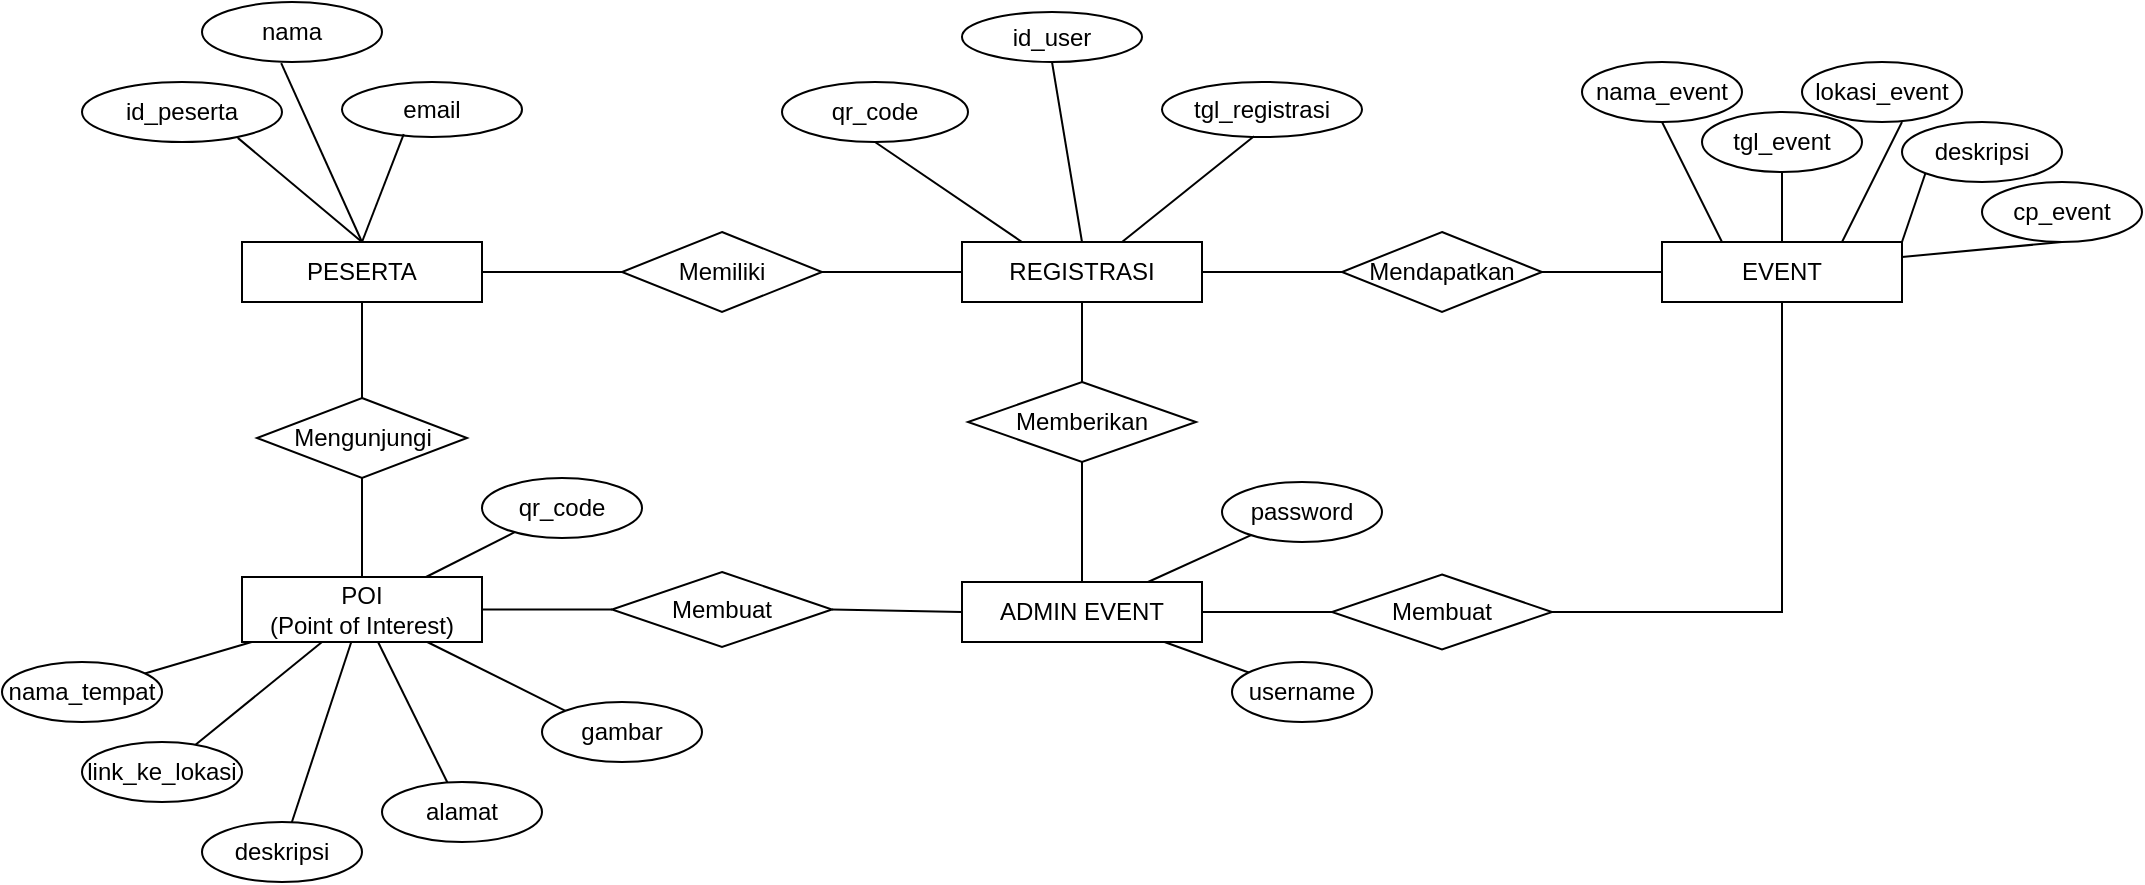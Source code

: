 <mxfile version="28.0.7">
  <diagram name="Page-1" id="OKyLxdBVDZKnVGsT_s5w">
    <mxGraphModel dx="868" dy="539" grid="1" gridSize="10" guides="1" tooltips="1" connect="1" arrows="1" fold="1" page="1" pageScale="1" pageWidth="850" pageHeight="1100" math="0" shadow="0">
      <root>
        <mxCell id="0" />
        <mxCell id="1" parent="0" />
        <mxCell id="aQkHbzhZn3qy7GX3IeXV-1" value="PESERTA" style="rounded=0;whiteSpace=wrap;html=1;" vertex="1" parent="1">
          <mxGeometry x="130" y="260" width="120" height="30" as="geometry" />
        </mxCell>
        <mxCell id="aQkHbzhZn3qy7GX3IeXV-2" value="Memiliki" style="rhombus;whiteSpace=wrap;html=1;" vertex="1" parent="1">
          <mxGeometry x="320" y="255" width="100" height="40" as="geometry" />
        </mxCell>
        <mxCell id="aQkHbzhZn3qy7GX3IeXV-3" value="REGISTRASI" style="rounded=0;whiteSpace=wrap;html=1;" vertex="1" parent="1">
          <mxGeometry x="490" y="260" width="120" height="30" as="geometry" />
        </mxCell>
        <mxCell id="aQkHbzhZn3qy7GX3IeXV-4" value="" style="endArrow=none;html=1;rounded=0;entryX=0;entryY=0.5;entryDx=0;entryDy=0;exitX=1;exitY=0.5;exitDx=0;exitDy=0;" edge="1" parent="1" target="aQkHbzhZn3qy7GX3IeXV-2" source="aQkHbzhZn3qy7GX3IeXV-1">
          <mxGeometry width="50" height="50" relative="1" as="geometry">
            <mxPoint x="250" y="290" as="sourcePoint" />
            <mxPoint x="300" y="240" as="targetPoint" />
          </mxGeometry>
        </mxCell>
        <mxCell id="aQkHbzhZn3qy7GX3IeXV-5" value="id_peserta" style="ellipse;whiteSpace=wrap;html=1;" vertex="1" parent="1">
          <mxGeometry x="50" y="180" width="100" height="30" as="geometry" />
        </mxCell>
        <mxCell id="aQkHbzhZn3qy7GX3IeXV-6" value="nama" style="ellipse;whiteSpace=wrap;html=1;" vertex="1" parent="1">
          <mxGeometry x="110" y="140" width="90" height="30" as="geometry" />
        </mxCell>
        <mxCell id="aQkHbzhZn3qy7GX3IeXV-7" value="email" style="ellipse;whiteSpace=wrap;html=1;" vertex="1" parent="1">
          <mxGeometry x="180" y="180" width="90" height="27.5" as="geometry" />
        </mxCell>
        <mxCell id="aQkHbzhZn3qy7GX3IeXV-8" value="" style="endArrow=none;html=1;rounded=0;exitX=0.5;exitY=0;exitDx=0;exitDy=0;entryX=0.779;entryY=0.931;entryDx=0;entryDy=0;entryPerimeter=0;" edge="1" parent="1" source="aQkHbzhZn3qy7GX3IeXV-1" target="aQkHbzhZn3qy7GX3IeXV-5">
          <mxGeometry width="50" height="50" relative="1" as="geometry">
            <mxPoint x="80" y="270" as="sourcePoint" />
            <mxPoint x="130" y="220" as="targetPoint" />
          </mxGeometry>
        </mxCell>
        <mxCell id="aQkHbzhZn3qy7GX3IeXV-9" value="" style="endArrow=none;html=1;rounded=0;exitX=0.5;exitY=0;exitDx=0;exitDy=0;entryX=0.44;entryY=1.019;entryDx=0;entryDy=0;entryPerimeter=0;" edge="1" parent="1" source="aQkHbzhZn3qy7GX3IeXV-1" target="aQkHbzhZn3qy7GX3IeXV-6">
          <mxGeometry width="50" height="50" relative="1" as="geometry">
            <mxPoint x="150" y="260" as="sourcePoint" />
            <mxPoint x="200" y="210" as="targetPoint" />
          </mxGeometry>
        </mxCell>
        <mxCell id="aQkHbzhZn3qy7GX3IeXV-10" value="" style="endArrow=none;html=1;rounded=0;entryX=0.343;entryY=0.946;entryDx=0;entryDy=0;entryPerimeter=0;" edge="1" parent="1" target="aQkHbzhZn3qy7GX3IeXV-7">
          <mxGeometry width="50" height="50" relative="1" as="geometry">
            <mxPoint x="190" y="260" as="sourcePoint" />
            <mxPoint x="270" y="220" as="targetPoint" />
          </mxGeometry>
        </mxCell>
        <mxCell id="aQkHbzhZn3qy7GX3IeXV-11" value="" style="endArrow=none;html=1;rounded=0;entryX=0;entryY=0.5;entryDx=0;entryDy=0;exitX=1;exitY=0.5;exitDx=0;exitDy=0;" edge="1" parent="1" target="aQkHbzhZn3qy7GX3IeXV-3" source="aQkHbzhZn3qy7GX3IeXV-2">
          <mxGeometry width="50" height="50" relative="1" as="geometry">
            <mxPoint x="420" y="290" as="sourcePoint" />
            <mxPoint x="470" y="240" as="targetPoint" />
          </mxGeometry>
        </mxCell>
        <mxCell id="aQkHbzhZn3qy7GX3IeXV-12" value="Mendapatkan" style="rhombus;whiteSpace=wrap;html=1;" vertex="1" parent="1">
          <mxGeometry x="680" y="255" width="100" height="40" as="geometry" />
        </mxCell>
        <mxCell id="aQkHbzhZn3qy7GX3IeXV-13" value="EVENT" style="rounded=0;whiteSpace=wrap;html=1;" vertex="1" parent="1">
          <mxGeometry x="840" y="260" width="120" height="30" as="geometry" />
        </mxCell>
        <mxCell id="aQkHbzhZn3qy7GX3IeXV-14" value="" style="endArrow=none;html=1;rounded=0;entryX=0;entryY=0.5;entryDx=0;entryDy=0;exitX=1;exitY=0.5;exitDx=0;exitDy=0;" edge="1" parent="1" source="aQkHbzhZn3qy7GX3IeXV-3" target="aQkHbzhZn3qy7GX3IeXV-12">
          <mxGeometry width="50" height="50" relative="1" as="geometry">
            <mxPoint x="610" y="300" as="sourcePoint" />
            <mxPoint x="660" y="250" as="targetPoint" />
          </mxGeometry>
        </mxCell>
        <mxCell id="aQkHbzhZn3qy7GX3IeXV-15" value="" style="endArrow=none;html=1;rounded=0;exitX=1;exitY=0.5;exitDx=0;exitDy=0;entryX=0;entryY=0.5;entryDx=0;entryDy=0;" edge="1" parent="1" source="aQkHbzhZn3qy7GX3IeXV-12" target="aQkHbzhZn3qy7GX3IeXV-13">
          <mxGeometry width="50" height="50" relative="1" as="geometry">
            <mxPoint x="780" y="290" as="sourcePoint" />
            <mxPoint x="840" y="290" as="targetPoint" />
          </mxGeometry>
        </mxCell>
        <mxCell id="aQkHbzhZn3qy7GX3IeXV-17" value="qr_code" style="ellipse;whiteSpace=wrap;html=1;" vertex="1" parent="1">
          <mxGeometry x="400" y="180" width="93" height="30" as="geometry" />
        </mxCell>
        <mxCell id="aQkHbzhZn3qy7GX3IeXV-18" value="id_user" style="ellipse;whiteSpace=wrap;html=1;" vertex="1" parent="1">
          <mxGeometry x="490" y="145" width="90" height="25" as="geometry" />
        </mxCell>
        <mxCell id="aQkHbzhZn3qy7GX3IeXV-19" value="tgl_registrasi" style="ellipse;whiteSpace=wrap;html=1;" vertex="1" parent="1">
          <mxGeometry x="590" y="180" width="100" height="27.5" as="geometry" />
        </mxCell>
        <mxCell id="aQkHbzhZn3qy7GX3IeXV-21" value="" style="endArrow=none;html=1;rounded=0;exitX=0.25;exitY=0;exitDx=0;exitDy=0;entryX=0.5;entryY=1;entryDx=0;entryDy=0;" edge="1" parent="1" source="aQkHbzhZn3qy7GX3IeXV-3" target="aQkHbzhZn3qy7GX3IeXV-17">
          <mxGeometry width="50" height="50" relative="1" as="geometry">
            <mxPoint x="470" y="260" as="sourcePoint" />
            <mxPoint x="520" y="210" as="targetPoint" />
          </mxGeometry>
        </mxCell>
        <mxCell id="aQkHbzhZn3qy7GX3IeXV-22" value="" style="endArrow=none;html=1;rounded=0;exitX=0.5;exitY=0;exitDx=0;exitDy=0;entryX=0.5;entryY=1;entryDx=0;entryDy=0;" edge="1" parent="1" source="aQkHbzhZn3qy7GX3IeXV-3" target="aQkHbzhZn3qy7GX3IeXV-18">
          <mxGeometry width="50" height="50" relative="1" as="geometry">
            <mxPoint x="560" y="250" as="sourcePoint" />
            <mxPoint x="570" y="230" as="targetPoint" />
          </mxGeometry>
        </mxCell>
        <mxCell id="aQkHbzhZn3qy7GX3IeXV-23" value="" style="endArrow=none;html=1;rounded=0;entryX=0.46;entryY=0.986;entryDx=0;entryDy=0;entryPerimeter=0;" edge="1" parent="1" target="aQkHbzhZn3qy7GX3IeXV-19">
          <mxGeometry width="50" height="50" relative="1" as="geometry">
            <mxPoint x="570" y="260" as="sourcePoint" />
            <mxPoint x="620" y="210" as="targetPoint" />
          </mxGeometry>
        </mxCell>
        <mxCell id="aQkHbzhZn3qy7GX3IeXV-24" value="Mengunjungi" style="rhombus;whiteSpace=wrap;html=1;" vertex="1" parent="1">
          <mxGeometry x="137.5" y="338" width="105" height="40" as="geometry" />
        </mxCell>
        <mxCell id="aQkHbzhZn3qy7GX3IeXV-68" style="edgeStyle=orthogonalEdgeStyle;rounded=0;orthogonalLoop=1;jettySize=auto;html=1;entryX=0.5;entryY=1;entryDx=0;entryDy=0;endArrow=none;endFill=0;" edge="1" parent="1" source="aQkHbzhZn3qy7GX3IeXV-25" target="aQkHbzhZn3qy7GX3IeXV-24">
          <mxGeometry relative="1" as="geometry" />
        </mxCell>
        <mxCell id="aQkHbzhZn3qy7GX3IeXV-74" style="rounded=0;orthogonalLoop=1;jettySize=auto;html=1;entryX=0;entryY=0;entryDx=0;entryDy=0;endArrow=none;endFill=0;" edge="1" parent="1" source="aQkHbzhZn3qy7GX3IeXV-25" target="aQkHbzhZn3qy7GX3IeXV-64">
          <mxGeometry relative="1" as="geometry" />
        </mxCell>
        <mxCell id="aQkHbzhZn3qy7GX3IeXV-75" style="rounded=0;orthogonalLoop=1;jettySize=auto;html=1;endArrow=none;endFill=0;" edge="1" parent="1" source="aQkHbzhZn3qy7GX3IeXV-25" target="aQkHbzhZn3qy7GX3IeXV-53">
          <mxGeometry relative="1" as="geometry" />
        </mxCell>
        <mxCell id="aQkHbzhZn3qy7GX3IeXV-76" style="rounded=0;orthogonalLoop=1;jettySize=auto;html=1;endArrow=none;endFill=0;" edge="1" parent="1" source="aQkHbzhZn3qy7GX3IeXV-25" target="aQkHbzhZn3qy7GX3IeXV-51">
          <mxGeometry relative="1" as="geometry" />
        </mxCell>
        <mxCell id="aQkHbzhZn3qy7GX3IeXV-25" value="POI&lt;div&gt;(Point of Interest)&lt;/div&gt;" style="rounded=0;whiteSpace=wrap;html=1;" vertex="1" parent="1">
          <mxGeometry x="130" y="427.5" width="120" height="32.5" as="geometry" />
        </mxCell>
        <mxCell id="aQkHbzhZn3qy7GX3IeXV-26" value="Membuat" style="rhombus;whiteSpace=wrap;html=1;" vertex="1" parent="1">
          <mxGeometry x="315" y="425" width="110" height="37.5" as="geometry" />
        </mxCell>
        <mxCell id="aQkHbzhZn3qy7GX3IeXV-67" style="edgeStyle=orthogonalEdgeStyle;rounded=0;orthogonalLoop=1;jettySize=auto;html=1;entryX=0.5;entryY=1;entryDx=0;entryDy=0;endArrow=none;endFill=0;" edge="1" parent="1" source="aQkHbzhZn3qy7GX3IeXV-27" target="aQkHbzhZn3qy7GX3IeXV-29">
          <mxGeometry relative="1" as="geometry" />
        </mxCell>
        <mxCell id="aQkHbzhZn3qy7GX3IeXV-27" value="ADMIN EVENT" style="rounded=0;whiteSpace=wrap;html=1;" vertex="1" parent="1">
          <mxGeometry x="490" y="430" width="120" height="30" as="geometry" />
        </mxCell>
        <mxCell id="aQkHbzhZn3qy7GX3IeXV-66" style="edgeStyle=orthogonalEdgeStyle;rounded=0;orthogonalLoop=1;jettySize=auto;html=1;endArrow=none;endFill=0;" edge="1" parent="1" source="aQkHbzhZn3qy7GX3IeXV-28" target="aQkHbzhZn3qy7GX3IeXV-27">
          <mxGeometry relative="1" as="geometry" />
        </mxCell>
        <mxCell id="aQkHbzhZn3qy7GX3IeXV-28" value="Membuat" style="rhombus;whiteSpace=wrap;html=1;" vertex="1" parent="1">
          <mxGeometry x="675" y="426.25" width="110" height="37.5" as="geometry" />
        </mxCell>
        <mxCell id="aQkHbzhZn3qy7GX3IeXV-29" value="Memberikan" style="rhombus;whiteSpace=wrap;html=1;" vertex="1" parent="1">
          <mxGeometry x="493" y="330" width="114" height="40" as="geometry" />
        </mxCell>
        <mxCell id="aQkHbzhZn3qy7GX3IeXV-30" value="" style="endArrow=none;html=1;rounded=0;exitX=0.5;exitY=0;exitDx=0;exitDy=0;entryX=0.5;entryY=1;entryDx=0;entryDy=0;" edge="1" parent="1" source="aQkHbzhZn3qy7GX3IeXV-24" target="aQkHbzhZn3qy7GX3IeXV-1">
          <mxGeometry width="50" height="50" relative="1" as="geometry">
            <mxPoint x="140" y="370" as="sourcePoint" />
            <mxPoint x="190" y="320" as="targetPoint" />
          </mxGeometry>
        </mxCell>
        <mxCell id="aQkHbzhZn3qy7GX3IeXV-32" value="" style="endArrow=none;html=1;rounded=0;entryX=0;entryY=0.5;entryDx=0;entryDy=0;exitX=1;exitY=0.5;exitDx=0;exitDy=0;" edge="1" parent="1" target="aQkHbzhZn3qy7GX3IeXV-26" source="aQkHbzhZn3qy7GX3IeXV-25">
          <mxGeometry width="50" height="50" relative="1" as="geometry">
            <mxPoint x="250" y="550" as="sourcePoint" />
            <mxPoint x="300" y="500" as="targetPoint" />
          </mxGeometry>
        </mxCell>
        <mxCell id="aQkHbzhZn3qy7GX3IeXV-33" value="" style="endArrow=none;html=1;rounded=0;entryX=0;entryY=0.5;entryDx=0;entryDy=0;exitX=1;exitY=0.5;exitDx=0;exitDy=0;" edge="1" parent="1" target="aQkHbzhZn3qy7GX3IeXV-27" source="aQkHbzhZn3qy7GX3IeXV-26">
          <mxGeometry width="50" height="50" relative="1" as="geometry">
            <mxPoint x="430" y="550" as="sourcePoint" />
            <mxPoint x="480" y="500" as="targetPoint" />
          </mxGeometry>
        </mxCell>
        <mxCell id="aQkHbzhZn3qy7GX3IeXV-36" value="" style="endArrow=none;html=1;rounded=0;exitX=0.5;exitY=0;exitDx=0;exitDy=0;entryX=0.5;entryY=1;entryDx=0;entryDy=0;" edge="1" parent="1" source="aQkHbzhZn3qy7GX3IeXV-29" target="aQkHbzhZn3qy7GX3IeXV-3">
          <mxGeometry width="50" height="50" relative="1" as="geometry">
            <mxPoint x="510" y="370" as="sourcePoint" />
            <mxPoint x="560" y="320" as="targetPoint" />
          </mxGeometry>
        </mxCell>
        <mxCell id="aQkHbzhZn3qy7GX3IeXV-37" value="" style="endArrow=none;html=1;rounded=0;entryX=0.5;entryY=1;entryDx=0;entryDy=0;exitX=1;exitY=0.5;exitDx=0;exitDy=0;" edge="1" parent="1" target="aQkHbzhZn3qy7GX3IeXV-13" source="aQkHbzhZn3qy7GX3IeXV-28">
          <mxGeometry width="50" height="50" relative="1" as="geometry">
            <mxPoint x="820" y="550" as="sourcePoint" />
            <mxPoint x="890" y="550" as="targetPoint" />
            <Array as="points">
              <mxPoint x="900" y="445" />
            </Array>
          </mxGeometry>
        </mxCell>
        <mxCell id="aQkHbzhZn3qy7GX3IeXV-39" value="nama_event" style="ellipse;whiteSpace=wrap;html=1;" vertex="1" parent="1">
          <mxGeometry x="800" y="170" width="80" height="30" as="geometry" />
        </mxCell>
        <mxCell id="aQkHbzhZn3qy7GX3IeXV-40" value="tgl_event" style="ellipse;whiteSpace=wrap;html=1;" vertex="1" parent="1">
          <mxGeometry x="860" y="195" width="80" height="30" as="geometry" />
        </mxCell>
        <mxCell id="aQkHbzhZn3qy7GX3IeXV-41" value="lokasi_event" style="ellipse;whiteSpace=wrap;html=1;" vertex="1" parent="1">
          <mxGeometry x="910" y="170" width="80" height="30" as="geometry" />
        </mxCell>
        <mxCell id="aQkHbzhZn3qy7GX3IeXV-42" value="deskripsi" style="ellipse;whiteSpace=wrap;html=1;" vertex="1" parent="1">
          <mxGeometry x="960" y="200" width="80" height="30" as="geometry" />
        </mxCell>
        <mxCell id="aQkHbzhZn3qy7GX3IeXV-43" value="cp_event" style="ellipse;whiteSpace=wrap;html=1;" vertex="1" parent="1">
          <mxGeometry x="1000" y="230" width="80" height="30" as="geometry" />
        </mxCell>
        <mxCell id="aQkHbzhZn3qy7GX3IeXV-45" value="" style="endArrow=none;html=1;rounded=0;exitX=0.25;exitY=0;exitDx=0;exitDy=0;" edge="1" parent="1" source="aQkHbzhZn3qy7GX3IeXV-13">
          <mxGeometry width="50" height="50" relative="1" as="geometry">
            <mxPoint x="790" y="250" as="sourcePoint" />
            <mxPoint x="840" y="200" as="targetPoint" />
          </mxGeometry>
        </mxCell>
        <mxCell id="aQkHbzhZn3qy7GX3IeXV-46" value="" style="endArrow=none;html=1;rounded=0;entryX=0.5;entryY=1;entryDx=0;entryDy=0;exitX=0.5;exitY=0;exitDx=0;exitDy=0;" edge="1" parent="1" source="aQkHbzhZn3qy7GX3IeXV-13" target="aQkHbzhZn3qy7GX3IeXV-40">
          <mxGeometry width="50" height="50" relative="1" as="geometry">
            <mxPoint x="870" y="280" as="sourcePoint" />
            <mxPoint x="920" y="230" as="targetPoint" />
          </mxGeometry>
        </mxCell>
        <mxCell id="aQkHbzhZn3qy7GX3IeXV-47" value="" style="endArrow=none;html=1;rounded=0;exitX=0.75;exitY=0;exitDx=0;exitDy=0;" edge="1" parent="1" source="aQkHbzhZn3qy7GX3IeXV-13">
          <mxGeometry width="50" height="50" relative="1" as="geometry">
            <mxPoint x="910" y="250" as="sourcePoint" />
            <mxPoint x="960" y="200" as="targetPoint" />
          </mxGeometry>
        </mxCell>
        <mxCell id="aQkHbzhZn3qy7GX3IeXV-48" value="" style="endArrow=none;html=1;rounded=0;entryX=0;entryY=1;entryDx=0;entryDy=0;exitX=1;exitY=0;exitDx=0;exitDy=0;" edge="1" parent="1" source="aQkHbzhZn3qy7GX3IeXV-13" target="aQkHbzhZn3qy7GX3IeXV-42">
          <mxGeometry width="50" height="50" relative="1" as="geometry">
            <mxPoint x="930" y="300" as="sourcePoint" />
            <mxPoint x="980" y="250" as="targetPoint" />
          </mxGeometry>
        </mxCell>
        <mxCell id="aQkHbzhZn3qy7GX3IeXV-49" value="" style="endArrow=none;html=1;rounded=0;exitX=1;exitY=0.25;exitDx=0;exitDy=0;" edge="1" parent="1" source="aQkHbzhZn3qy7GX3IeXV-13">
          <mxGeometry width="50" height="50" relative="1" as="geometry">
            <mxPoint x="990" y="310" as="sourcePoint" />
            <mxPoint x="1040" y="260" as="targetPoint" />
          </mxGeometry>
        </mxCell>
        <mxCell id="aQkHbzhZn3qy7GX3IeXV-73" style="rounded=0;orthogonalLoop=1;jettySize=auto;html=1;endArrow=none;endFill=0;" edge="1" parent="1" source="aQkHbzhZn3qy7GX3IeXV-50" target="aQkHbzhZn3qy7GX3IeXV-25">
          <mxGeometry relative="1" as="geometry" />
        </mxCell>
        <mxCell id="aQkHbzhZn3qy7GX3IeXV-50" value="nama_tempat" style="ellipse;whiteSpace=wrap;html=1;" vertex="1" parent="1">
          <mxGeometry x="10" y="470" width="80" height="30" as="geometry" />
        </mxCell>
        <mxCell id="aQkHbzhZn3qy7GX3IeXV-51" value="deskripsi" style="ellipse;whiteSpace=wrap;html=1;" vertex="1" parent="1">
          <mxGeometry x="110" y="550" width="80" height="30" as="geometry" />
        </mxCell>
        <mxCell id="aQkHbzhZn3qy7GX3IeXV-77" style="rounded=0;orthogonalLoop=1;jettySize=auto;html=1;endArrow=none;endFill=0;" edge="1" parent="1" source="aQkHbzhZn3qy7GX3IeXV-52" target="aQkHbzhZn3qy7GX3IeXV-25">
          <mxGeometry relative="1" as="geometry" />
        </mxCell>
        <mxCell id="aQkHbzhZn3qy7GX3IeXV-52" value="link_ke_lokasi" style="ellipse;whiteSpace=wrap;html=1;" vertex="1" parent="1">
          <mxGeometry x="50" y="510" width="80" height="30" as="geometry" />
        </mxCell>
        <mxCell id="aQkHbzhZn3qy7GX3IeXV-53" value="alamat" style="ellipse;whiteSpace=wrap;html=1;" vertex="1" parent="1">
          <mxGeometry x="200" y="530" width="80" height="30" as="geometry" />
        </mxCell>
        <mxCell id="aQkHbzhZn3qy7GX3IeXV-71" style="rounded=0;orthogonalLoop=1;jettySize=auto;html=1;endArrow=none;endFill=0;" edge="1" parent="1" source="aQkHbzhZn3qy7GX3IeXV-59" target="aQkHbzhZn3qy7GX3IeXV-27">
          <mxGeometry relative="1" as="geometry" />
        </mxCell>
        <mxCell id="aQkHbzhZn3qy7GX3IeXV-59" value="username" style="ellipse;whiteSpace=wrap;html=1;" vertex="1" parent="1">
          <mxGeometry x="625" y="470" width="70" height="30" as="geometry" />
        </mxCell>
        <mxCell id="aQkHbzhZn3qy7GX3IeXV-70" style="rounded=0;orthogonalLoop=1;jettySize=auto;html=1;endArrow=none;endFill=0;" edge="1" parent="1" source="aQkHbzhZn3qy7GX3IeXV-60" target="aQkHbzhZn3qy7GX3IeXV-27">
          <mxGeometry relative="1" as="geometry" />
        </mxCell>
        <mxCell id="aQkHbzhZn3qy7GX3IeXV-60" value="password" style="ellipse;whiteSpace=wrap;html=1;" vertex="1" parent="1">
          <mxGeometry x="620" y="380" width="80" height="30" as="geometry" />
        </mxCell>
        <mxCell id="aQkHbzhZn3qy7GX3IeXV-64" value="gambar" style="ellipse;whiteSpace=wrap;html=1;" vertex="1" parent="1">
          <mxGeometry x="280" y="490" width="80" height="30" as="geometry" />
        </mxCell>
        <mxCell id="aQkHbzhZn3qy7GX3IeXV-79" style="rounded=0;orthogonalLoop=1;jettySize=auto;html=1;endArrow=none;endFill=0;" edge="1" parent="1" source="aQkHbzhZn3qy7GX3IeXV-78" target="aQkHbzhZn3qy7GX3IeXV-25">
          <mxGeometry relative="1" as="geometry" />
        </mxCell>
        <mxCell id="aQkHbzhZn3qy7GX3IeXV-78" value="qr_code" style="ellipse;whiteSpace=wrap;html=1;" vertex="1" parent="1">
          <mxGeometry x="250" y="378" width="80" height="30" as="geometry" />
        </mxCell>
      </root>
    </mxGraphModel>
  </diagram>
</mxfile>
